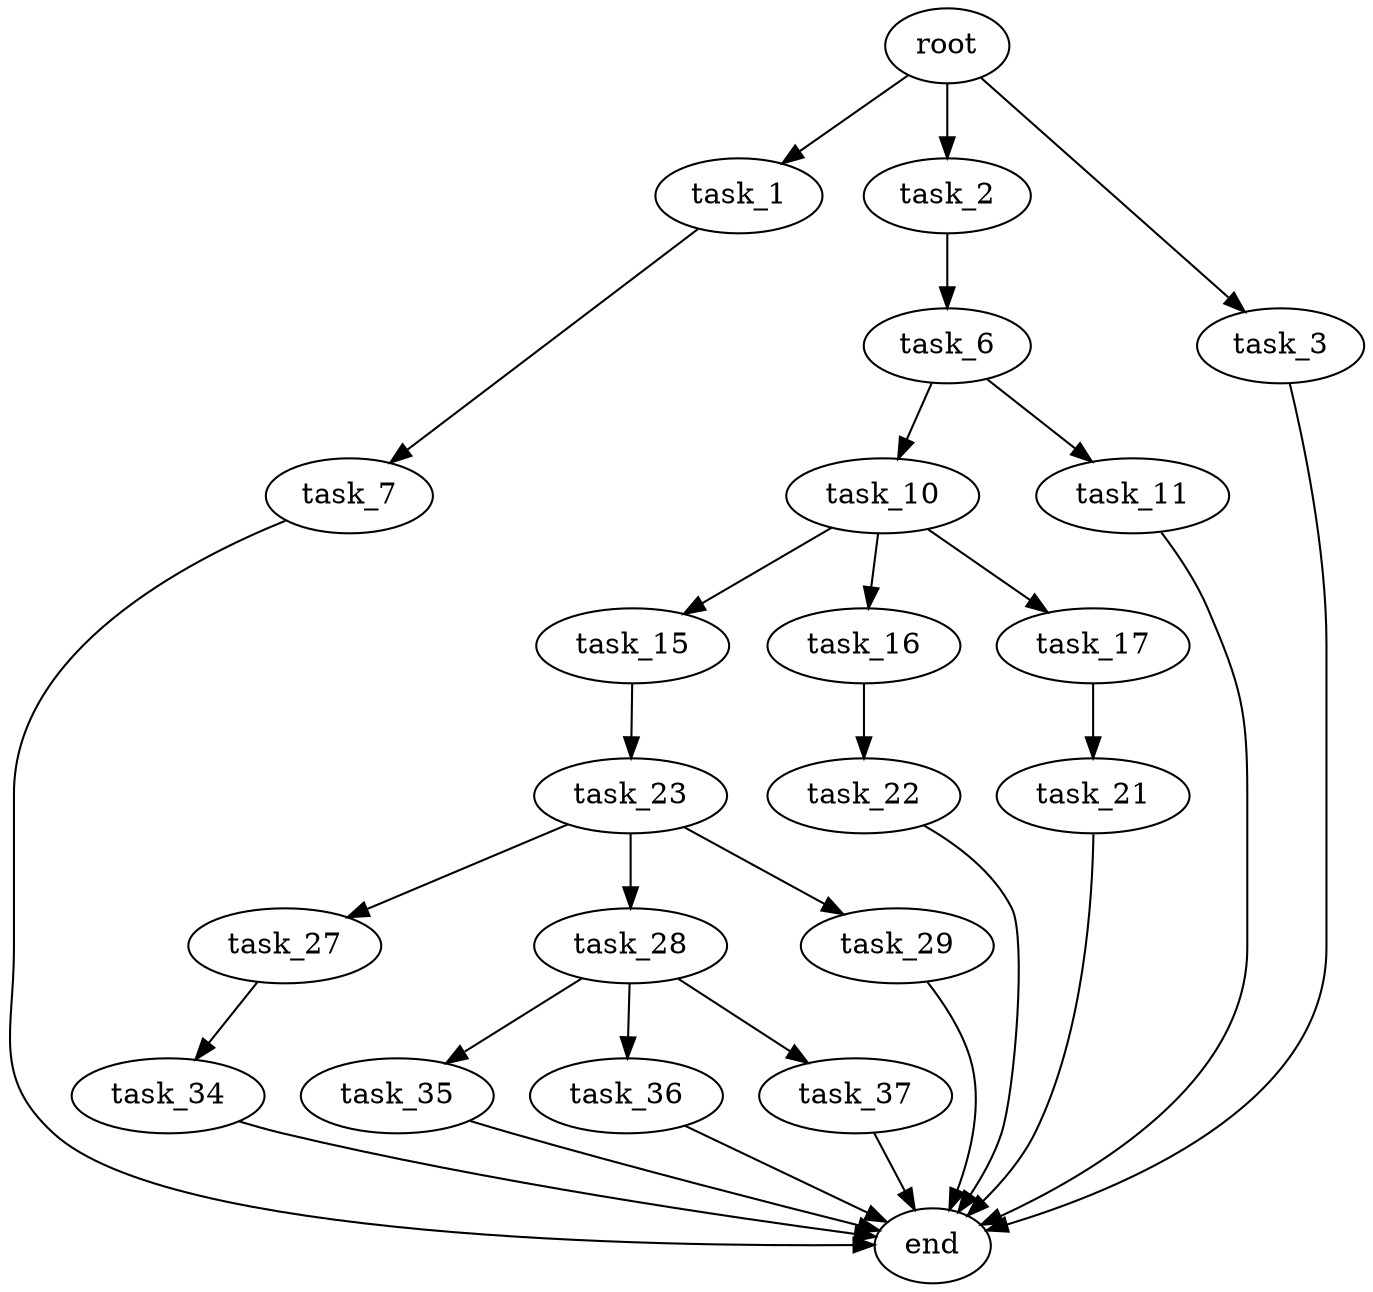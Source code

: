 digraph G {
  root [size="0.000000"];
  task_1 [size="17725962082.000000"];
  task_2 [size="1073741824000.000000"];
  task_3 [size="11273406180.000000"];
  task_6 [size="616367963467.000000"];
  task_7 [size="8345378889.000000"];
  task_10 [size="190630334833.000000"];
  task_11 [size="368293445632.000000"];
  task_15 [size="12847564242.000000"];
  task_16 [size="747993961563.000000"];
  task_17 [size="23474988177.000000"];
  task_21 [size="68719476736.000000"];
  task_22 [size="125595311325.000000"];
  task_23 [size="2992577637.000000"];
  task_27 [size="3399446643.000000"];
  task_28 [size="527799770706.000000"];
  task_29 [size="231928233984.000000"];
  task_34 [size="25106570069.000000"];
  task_35 [size="72601586839.000000"];
  task_36 [size="76143601795.000000"];
  task_37 [size="27899507229.000000"];
  end [size="0.000000"];

  root -> task_1 [size="1.000000"];
  root -> task_2 [size="1.000000"];
  root -> task_3 [size="1.000000"];
  task_1 -> task_7 [size="536870912.000000"];
  task_2 -> task_6 [size="838860800.000000"];
  task_3 -> end [size="1.000000"];
  task_6 -> task_10 [size="411041792.000000"];
  task_6 -> task_11 [size="411041792.000000"];
  task_7 -> end [size="1.000000"];
  task_10 -> task_15 [size="134217728.000000"];
  task_10 -> task_16 [size="134217728.000000"];
  task_10 -> task_17 [size="134217728.000000"];
  task_11 -> end [size="1.000000"];
  task_15 -> task_23 [size="301989888.000000"];
  task_16 -> task_22 [size="536870912.000000"];
  task_17 -> task_21 [size="411041792.000000"];
  task_21 -> end [size="1.000000"];
  task_22 -> end [size="1.000000"];
  task_23 -> task_27 [size="301989888.000000"];
  task_23 -> task_28 [size="301989888.000000"];
  task_23 -> task_29 [size="301989888.000000"];
  task_27 -> task_34 [size="209715200.000000"];
  task_28 -> task_35 [size="838860800.000000"];
  task_28 -> task_36 [size="838860800.000000"];
  task_28 -> task_37 [size="838860800.000000"];
  task_29 -> end [size="1.000000"];
  task_34 -> end [size="1.000000"];
  task_35 -> end [size="1.000000"];
  task_36 -> end [size="1.000000"];
  task_37 -> end [size="1.000000"];
}
